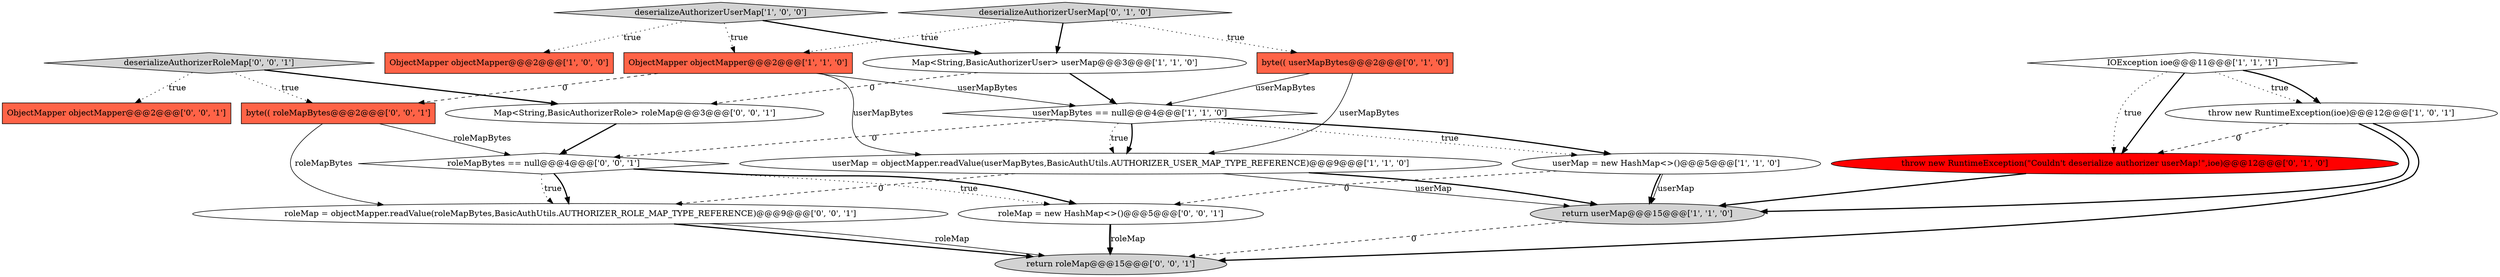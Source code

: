 digraph {
3 [style = filled, label = "ObjectMapper objectMapper@@@2@@@['1', '0', '0']", fillcolor = tomato, shape = box image = "AAA0AAABBB1BBB"];
14 [style = filled, label = "roleMap = objectMapper.readValue(roleMapBytes,BasicAuthUtils.AUTHORIZER_ROLE_MAP_TYPE_REFERENCE)@@@9@@@['0', '0', '1']", fillcolor = white, shape = ellipse image = "AAA0AAABBB3BBB"];
10 [style = filled, label = "byte(( userMapBytes@@@2@@@['0', '1', '0']", fillcolor = tomato, shape = box image = "AAA0AAABBB2BBB"];
1 [style = filled, label = "userMapBytes == null@@@4@@@['1', '1', '0']", fillcolor = white, shape = diamond image = "AAA0AAABBB1BBB"];
18 [style = filled, label = "return roleMap@@@15@@@['0', '0', '1']", fillcolor = lightgray, shape = ellipse image = "AAA0AAABBB3BBB"];
17 [style = filled, label = "Map<String,BasicAuthorizerRole> roleMap@@@3@@@['0', '0', '1']", fillcolor = white, shape = ellipse image = "AAA0AAABBB3BBB"];
2 [style = filled, label = "throw new RuntimeException(ioe)@@@12@@@['1', '0', '1']", fillcolor = white, shape = ellipse image = "AAA0AAABBB1BBB"];
20 [style = filled, label = "byte(( roleMapBytes@@@2@@@['0', '0', '1']", fillcolor = tomato, shape = box image = "AAA0AAABBB3BBB"];
7 [style = filled, label = "IOException ioe@@@11@@@['1', '1', '1']", fillcolor = white, shape = diamond image = "AAA0AAABBB1BBB"];
13 [style = filled, label = "roleMap = new HashMap<>()@@@5@@@['0', '0', '1']", fillcolor = white, shape = ellipse image = "AAA0AAABBB3BBB"];
5 [style = filled, label = "ObjectMapper objectMapper@@@2@@@['1', '1', '0']", fillcolor = tomato, shape = box image = "AAA0AAABBB1BBB"];
15 [style = filled, label = "ObjectMapper objectMapper@@@2@@@['0', '0', '1']", fillcolor = tomato, shape = box image = "AAA0AAABBB3BBB"];
6 [style = filled, label = "Map<String,BasicAuthorizerUser> userMap@@@3@@@['1', '1', '0']", fillcolor = white, shape = ellipse image = "AAA0AAABBB1BBB"];
12 [style = filled, label = "deserializeAuthorizerUserMap['0', '1', '0']", fillcolor = lightgray, shape = diamond image = "AAA0AAABBB2BBB"];
19 [style = filled, label = "roleMapBytes == null@@@4@@@['0', '0', '1']", fillcolor = white, shape = diamond image = "AAA0AAABBB3BBB"];
0 [style = filled, label = "userMap = objectMapper.readValue(userMapBytes,BasicAuthUtils.AUTHORIZER_USER_MAP_TYPE_REFERENCE)@@@9@@@['1', '1', '0']", fillcolor = white, shape = ellipse image = "AAA0AAABBB1BBB"];
9 [style = filled, label = "deserializeAuthorizerUserMap['1', '0', '0']", fillcolor = lightgray, shape = diamond image = "AAA0AAABBB1BBB"];
16 [style = filled, label = "deserializeAuthorizerRoleMap['0', '0', '1']", fillcolor = lightgray, shape = diamond image = "AAA0AAABBB3BBB"];
8 [style = filled, label = "return userMap@@@15@@@['1', '1', '0']", fillcolor = lightgray, shape = ellipse image = "AAA0AAABBB1BBB"];
11 [style = filled, label = "throw new RuntimeException(\"Couldn't deserialize authorizer userMap!\",ioe)@@@12@@@['0', '1', '0']", fillcolor = red, shape = ellipse image = "AAA1AAABBB2BBB"];
4 [style = filled, label = "userMap = new HashMap<>()@@@5@@@['1', '1', '0']", fillcolor = white, shape = ellipse image = "AAA0AAABBB1BBB"];
20->14 [style = solid, label="roleMapBytes"];
7->2 [style = dotted, label="true"];
19->14 [style = dotted, label="true"];
1->4 [style = bold, label=""];
7->11 [style = bold, label=""];
20->19 [style = solid, label="roleMapBytes"];
5->0 [style = solid, label="userMapBytes"];
5->1 [style = solid, label="userMapBytes"];
16->15 [style = dotted, label="true"];
1->19 [style = dashed, label="0"];
2->18 [style = bold, label=""];
16->20 [style = dotted, label="true"];
10->1 [style = solid, label="userMapBytes"];
6->17 [style = dashed, label="0"];
1->4 [style = dotted, label="true"];
1->0 [style = bold, label=""];
16->17 [style = bold, label=""];
19->13 [style = dotted, label="true"];
4->8 [style = solid, label="userMap"];
12->6 [style = bold, label=""];
17->19 [style = bold, label=""];
9->6 [style = bold, label=""];
13->18 [style = solid, label="roleMap"];
5->20 [style = dashed, label="0"];
0->14 [style = dashed, label="0"];
6->1 [style = bold, label=""];
0->8 [style = solid, label="userMap"];
10->0 [style = solid, label="userMapBytes"];
19->14 [style = bold, label=""];
19->13 [style = bold, label=""];
7->11 [style = dotted, label="true"];
12->10 [style = dotted, label="true"];
12->5 [style = dotted, label="true"];
7->2 [style = bold, label=""];
0->8 [style = bold, label=""];
4->8 [style = bold, label=""];
11->8 [style = bold, label=""];
14->18 [style = bold, label=""];
2->11 [style = dashed, label="0"];
8->18 [style = dashed, label="0"];
1->0 [style = dotted, label="true"];
4->13 [style = dashed, label="0"];
9->3 [style = dotted, label="true"];
13->18 [style = bold, label=""];
2->8 [style = bold, label=""];
14->18 [style = solid, label="roleMap"];
9->5 [style = dotted, label="true"];
}
